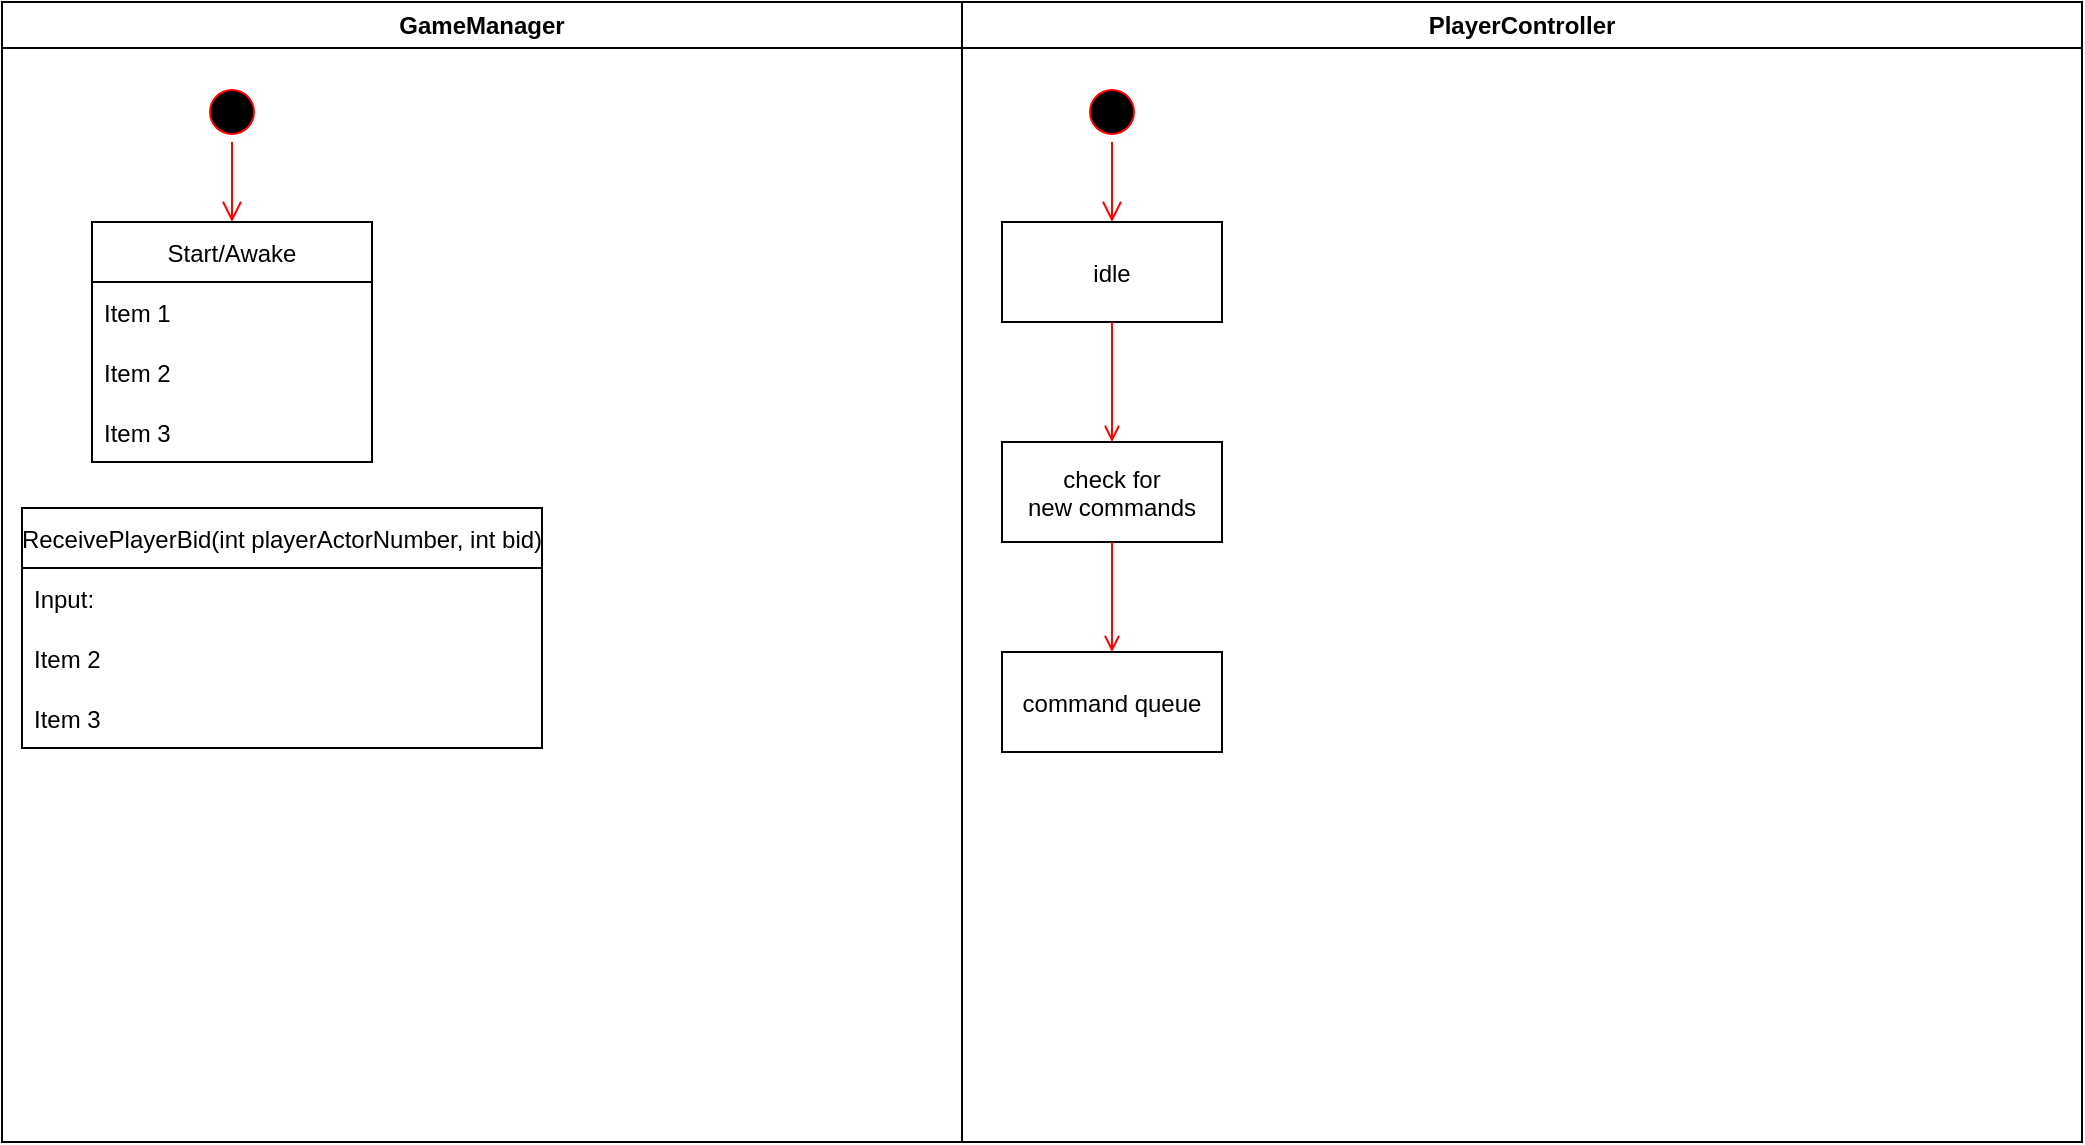 <mxfile version="15.8.6" type="github">
  <diagram name="Page-1" id="e7e014a7-5840-1c2e-5031-d8a46d1fe8dd">
    <mxGraphModel dx="1426" dy="769" grid="1" gridSize="10" guides="1" tooltips="1" connect="1" arrows="1" fold="1" page="1" pageScale="1" pageWidth="1169" pageHeight="826" background="none" math="0" shadow="0">
      <root>
        <mxCell id="0" />
        <mxCell id="1" parent="0" />
        <mxCell id="2" value="GameManager" style="swimlane;whiteSpace=wrap" parent="1" vertex="1">
          <mxGeometry x="80" y="40" width="480" height="570" as="geometry" />
        </mxCell>
        <mxCell id="5" value="" style="ellipse;shape=startState;fillColor=#000000;strokeColor=#ff0000;" parent="2" vertex="1">
          <mxGeometry x="100" y="40" width="30" height="30" as="geometry" />
        </mxCell>
        <mxCell id="6" value="" style="edgeStyle=elbowEdgeStyle;elbow=horizontal;verticalAlign=bottom;endArrow=open;endSize=8;strokeColor=#FF0000;endFill=1;rounded=0" parent="2" source="5" edge="1">
          <mxGeometry x="100" y="40" as="geometry">
            <mxPoint x="115" y="110" as="targetPoint" />
          </mxGeometry>
        </mxCell>
        <mxCell id="enP14hoVU2dqx28dxgJh-46" value="Start/Awake" style="swimlane;fontStyle=0;childLayout=stackLayout;horizontal=1;startSize=30;horizontalStack=0;resizeParent=1;resizeParentMax=0;resizeLast=0;collapsible=1;marginBottom=0;" vertex="1" parent="2">
          <mxGeometry x="45" y="110" width="140" height="120" as="geometry">
            <mxRectangle x="45" y="110" width="100" height="30" as="alternateBounds" />
          </mxGeometry>
        </mxCell>
        <mxCell id="enP14hoVU2dqx28dxgJh-47" value="Item 1" style="text;strokeColor=none;fillColor=none;align=left;verticalAlign=middle;spacingLeft=4;spacingRight=4;overflow=hidden;points=[[0,0.5],[1,0.5]];portConstraint=eastwest;rotatable=0;" vertex="1" parent="enP14hoVU2dqx28dxgJh-46">
          <mxGeometry y="30" width="140" height="30" as="geometry" />
        </mxCell>
        <mxCell id="enP14hoVU2dqx28dxgJh-48" value="Item 2" style="text;strokeColor=none;fillColor=none;align=left;verticalAlign=middle;spacingLeft=4;spacingRight=4;overflow=hidden;points=[[0,0.5],[1,0.5]];portConstraint=eastwest;rotatable=0;" vertex="1" parent="enP14hoVU2dqx28dxgJh-46">
          <mxGeometry y="60" width="140" height="30" as="geometry" />
        </mxCell>
        <mxCell id="enP14hoVU2dqx28dxgJh-49" value="Item 3" style="text;strokeColor=none;fillColor=none;align=left;verticalAlign=middle;spacingLeft=4;spacingRight=4;overflow=hidden;points=[[0,0.5],[1,0.5]];portConstraint=eastwest;rotatable=0;" vertex="1" parent="enP14hoVU2dqx28dxgJh-46">
          <mxGeometry y="90" width="140" height="30" as="geometry" />
        </mxCell>
        <mxCell id="enP14hoVU2dqx28dxgJh-50" value="ReceivePlayerBid(int playerActorNumber, int bid)" style="swimlane;fontStyle=0;childLayout=stackLayout;horizontal=1;startSize=30;horizontalStack=0;resizeParent=1;resizeParentMax=0;resizeLast=0;collapsible=1;marginBottom=0;" vertex="1" parent="2">
          <mxGeometry x="10" y="253" width="260" height="120" as="geometry" />
        </mxCell>
        <mxCell id="enP14hoVU2dqx28dxgJh-51" value="Input: " style="text;strokeColor=none;fillColor=none;align=left;verticalAlign=middle;spacingLeft=4;spacingRight=4;overflow=hidden;points=[[0,0.5],[1,0.5]];portConstraint=eastwest;rotatable=0;" vertex="1" parent="enP14hoVU2dqx28dxgJh-50">
          <mxGeometry y="30" width="260" height="30" as="geometry" />
        </mxCell>
        <mxCell id="enP14hoVU2dqx28dxgJh-52" value="Item 2" style="text;strokeColor=none;fillColor=none;align=left;verticalAlign=middle;spacingLeft=4;spacingRight=4;overflow=hidden;points=[[0,0.5],[1,0.5]];portConstraint=eastwest;rotatable=0;" vertex="1" parent="enP14hoVU2dqx28dxgJh-50">
          <mxGeometry y="60" width="260" height="30" as="geometry" />
        </mxCell>
        <mxCell id="enP14hoVU2dqx28dxgJh-53" value="Item 3" style="text;strokeColor=none;fillColor=none;align=left;verticalAlign=middle;spacingLeft=4;spacingRight=4;overflow=hidden;points=[[0,0.5],[1,0.5]];portConstraint=eastwest;rotatable=0;" vertex="1" parent="enP14hoVU2dqx28dxgJh-50">
          <mxGeometry y="90" width="260" height="30" as="geometry" />
        </mxCell>
        <mxCell id="3" value="PlayerController" style="swimlane;whiteSpace=wrap" parent="1" vertex="1">
          <mxGeometry x="560" y="40" width="560" height="570" as="geometry" />
        </mxCell>
        <mxCell id="13" value="" style="ellipse;shape=startState;fillColor=#000000;strokeColor=#ff0000;" parent="3" vertex="1">
          <mxGeometry x="60" y="40" width="30" height="30" as="geometry" />
        </mxCell>
        <mxCell id="14" value="" style="edgeStyle=elbowEdgeStyle;elbow=horizontal;verticalAlign=bottom;endArrow=open;endSize=8;strokeColor=#FF0000;endFill=1;rounded=0" parent="3" source="13" target="15" edge="1">
          <mxGeometry x="40" y="20" as="geometry">
            <mxPoint x="55" y="90" as="targetPoint" />
          </mxGeometry>
        </mxCell>
        <mxCell id="15" value="idle" style="" parent="3" vertex="1">
          <mxGeometry x="20" y="110" width="110" height="50" as="geometry" />
        </mxCell>
        <mxCell id="16" value="check for &#xa;new commands" style="" parent="3" vertex="1">
          <mxGeometry x="20" y="220" width="110" height="50" as="geometry" />
        </mxCell>
        <mxCell id="17" value="" style="endArrow=open;strokeColor=#FF0000;endFill=1;rounded=0" parent="3" source="15" target="16" edge="1">
          <mxGeometry relative="1" as="geometry" />
        </mxCell>
        <mxCell id="18" value="command queue" style="" parent="3" vertex="1">
          <mxGeometry x="20" y="325" width="110" height="50" as="geometry" />
        </mxCell>
        <mxCell id="19" value="" style="endArrow=open;strokeColor=#FF0000;endFill=1;rounded=0" parent="3" source="16" target="18" edge="1">
          <mxGeometry relative="1" as="geometry" />
        </mxCell>
      </root>
    </mxGraphModel>
  </diagram>
</mxfile>
